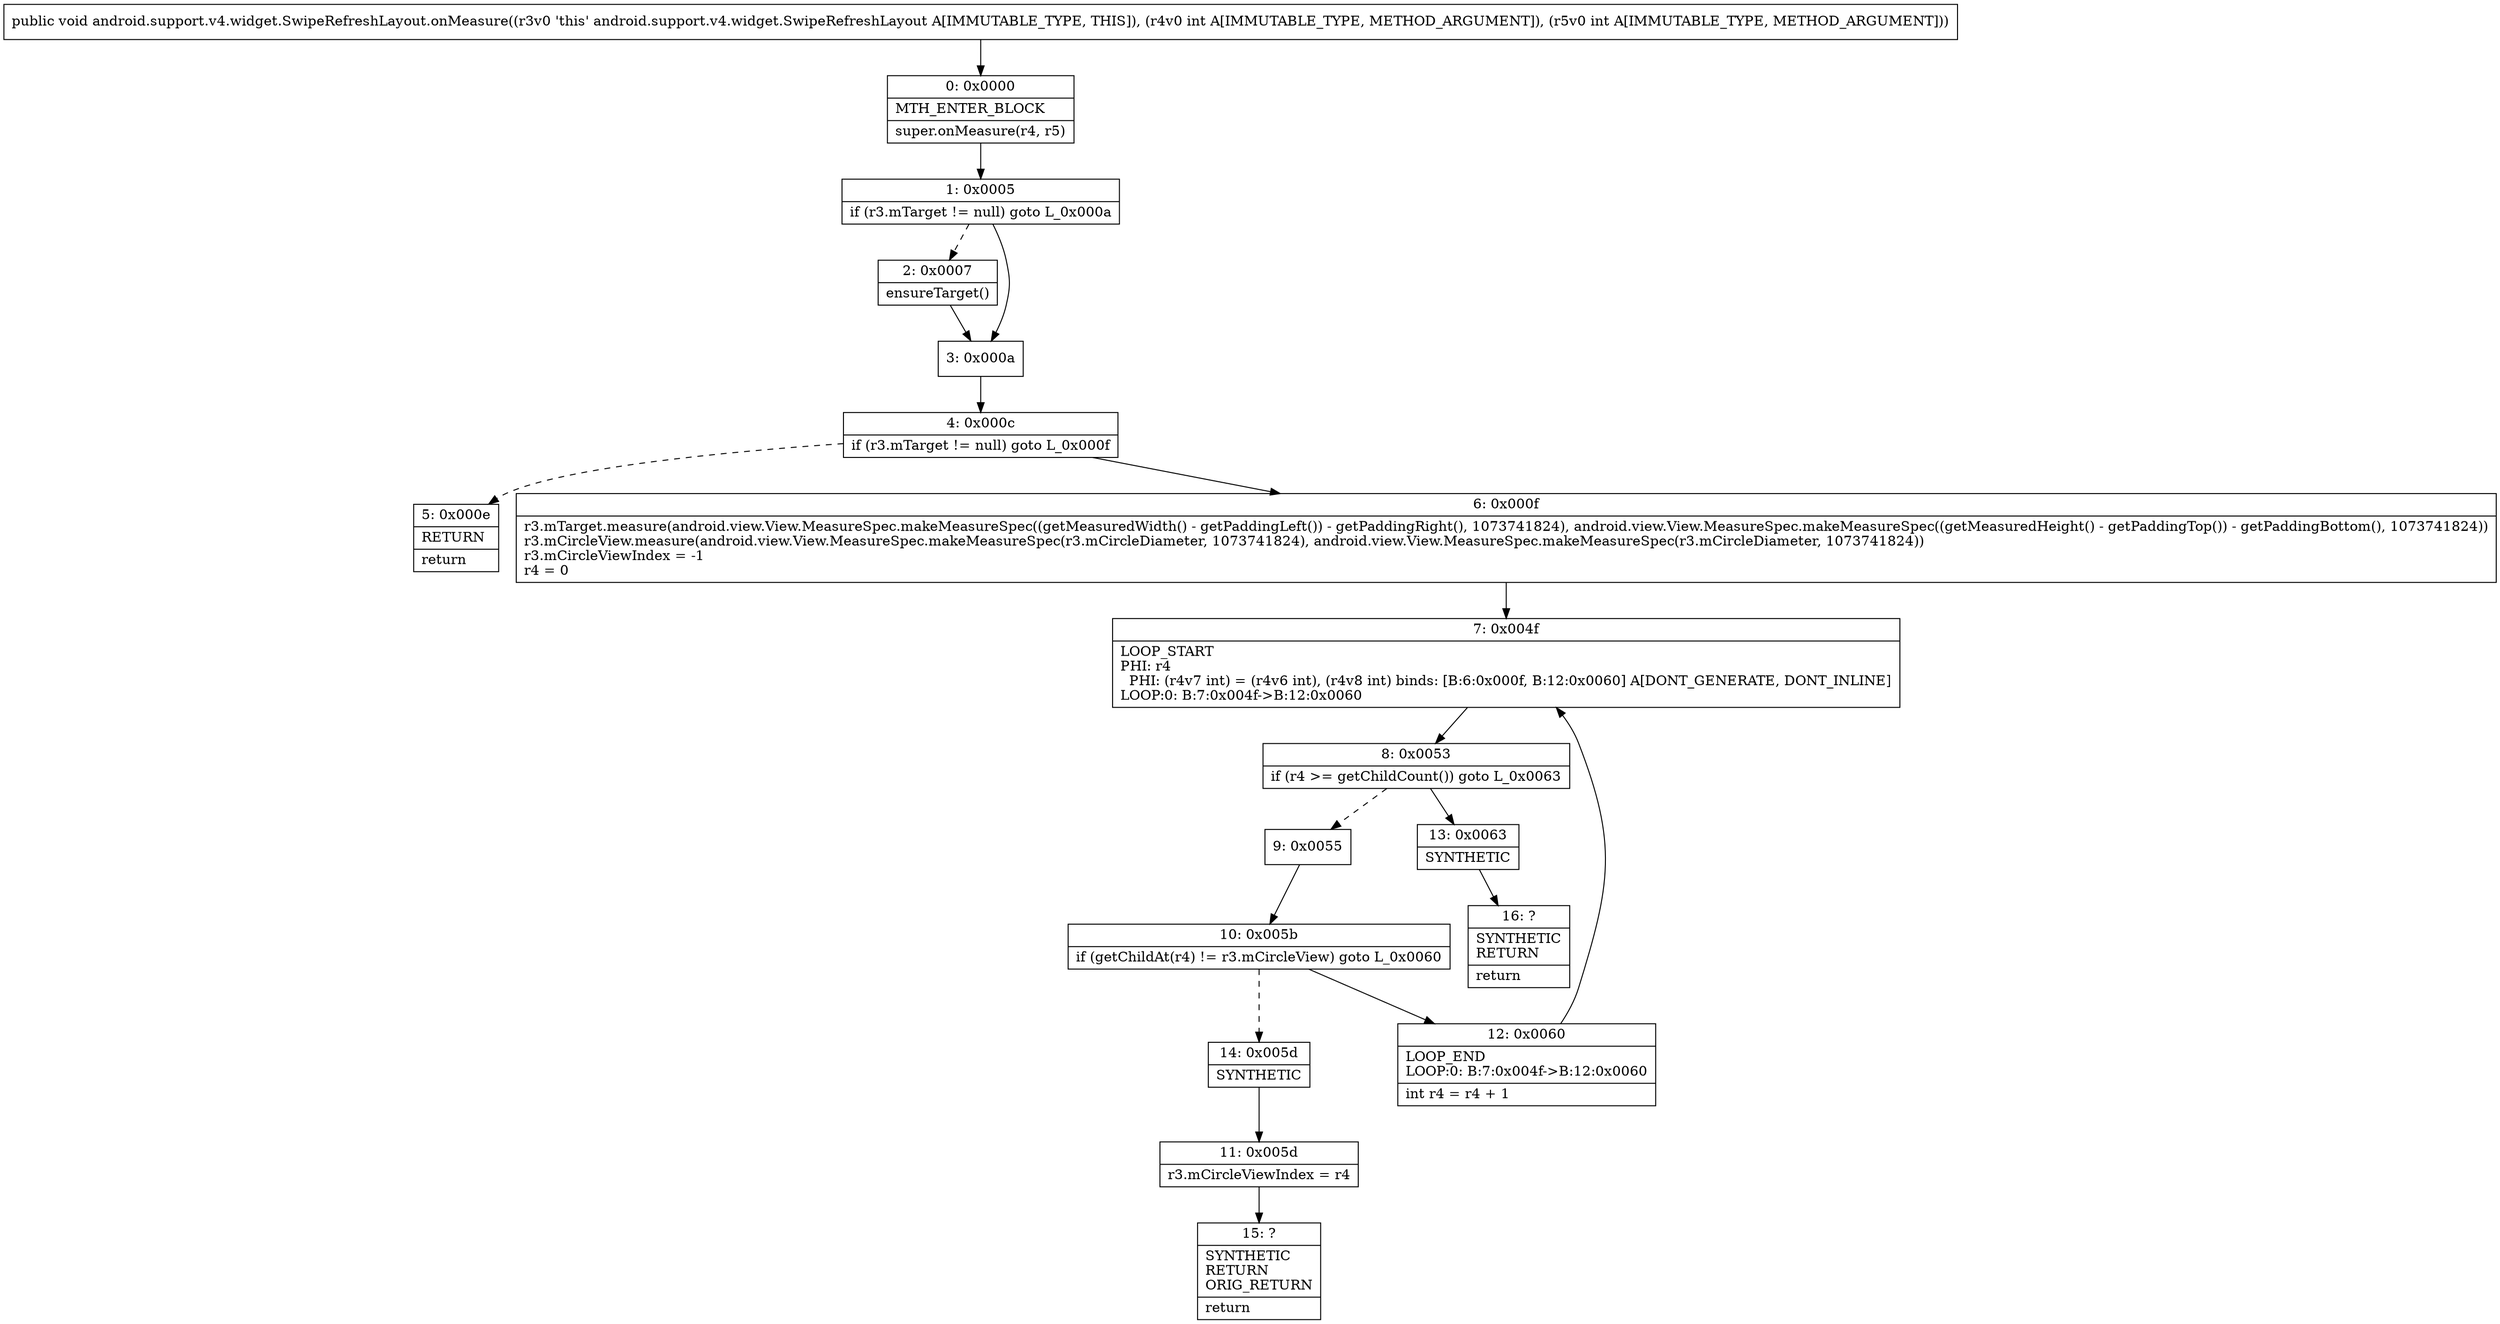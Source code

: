 digraph "CFG forandroid.support.v4.widget.SwipeRefreshLayout.onMeasure(II)V" {
Node_0 [shape=record,label="{0\:\ 0x0000|MTH_ENTER_BLOCK\l|super.onMeasure(r4, r5)\l}"];
Node_1 [shape=record,label="{1\:\ 0x0005|if (r3.mTarget != null) goto L_0x000a\l}"];
Node_2 [shape=record,label="{2\:\ 0x0007|ensureTarget()\l}"];
Node_3 [shape=record,label="{3\:\ 0x000a}"];
Node_4 [shape=record,label="{4\:\ 0x000c|if (r3.mTarget != null) goto L_0x000f\l}"];
Node_5 [shape=record,label="{5\:\ 0x000e|RETURN\l|return\l}"];
Node_6 [shape=record,label="{6\:\ 0x000f|r3.mTarget.measure(android.view.View.MeasureSpec.makeMeasureSpec((getMeasuredWidth() \- getPaddingLeft()) \- getPaddingRight(), 1073741824), android.view.View.MeasureSpec.makeMeasureSpec((getMeasuredHeight() \- getPaddingTop()) \- getPaddingBottom(), 1073741824))\lr3.mCircleView.measure(android.view.View.MeasureSpec.makeMeasureSpec(r3.mCircleDiameter, 1073741824), android.view.View.MeasureSpec.makeMeasureSpec(r3.mCircleDiameter, 1073741824))\lr3.mCircleViewIndex = \-1\lr4 = 0\l}"];
Node_7 [shape=record,label="{7\:\ 0x004f|LOOP_START\lPHI: r4 \l  PHI: (r4v7 int) = (r4v6 int), (r4v8 int) binds: [B:6:0x000f, B:12:0x0060] A[DONT_GENERATE, DONT_INLINE]\lLOOP:0: B:7:0x004f\-\>B:12:0x0060\l}"];
Node_8 [shape=record,label="{8\:\ 0x0053|if (r4 \>= getChildCount()) goto L_0x0063\l}"];
Node_9 [shape=record,label="{9\:\ 0x0055}"];
Node_10 [shape=record,label="{10\:\ 0x005b|if (getChildAt(r4) != r3.mCircleView) goto L_0x0060\l}"];
Node_11 [shape=record,label="{11\:\ 0x005d|r3.mCircleViewIndex = r4\l}"];
Node_12 [shape=record,label="{12\:\ 0x0060|LOOP_END\lLOOP:0: B:7:0x004f\-\>B:12:0x0060\l|int r4 = r4 + 1\l}"];
Node_13 [shape=record,label="{13\:\ 0x0063|SYNTHETIC\l}"];
Node_14 [shape=record,label="{14\:\ 0x005d|SYNTHETIC\l}"];
Node_15 [shape=record,label="{15\:\ ?|SYNTHETIC\lRETURN\lORIG_RETURN\l|return\l}"];
Node_16 [shape=record,label="{16\:\ ?|SYNTHETIC\lRETURN\l|return\l}"];
MethodNode[shape=record,label="{public void android.support.v4.widget.SwipeRefreshLayout.onMeasure((r3v0 'this' android.support.v4.widget.SwipeRefreshLayout A[IMMUTABLE_TYPE, THIS]), (r4v0 int A[IMMUTABLE_TYPE, METHOD_ARGUMENT]), (r5v0 int A[IMMUTABLE_TYPE, METHOD_ARGUMENT])) }"];
MethodNode -> Node_0;
Node_0 -> Node_1;
Node_1 -> Node_2[style=dashed];
Node_1 -> Node_3;
Node_2 -> Node_3;
Node_3 -> Node_4;
Node_4 -> Node_5[style=dashed];
Node_4 -> Node_6;
Node_6 -> Node_7;
Node_7 -> Node_8;
Node_8 -> Node_9[style=dashed];
Node_8 -> Node_13;
Node_9 -> Node_10;
Node_10 -> Node_12;
Node_10 -> Node_14[style=dashed];
Node_11 -> Node_15;
Node_12 -> Node_7;
Node_13 -> Node_16;
Node_14 -> Node_11;
}

